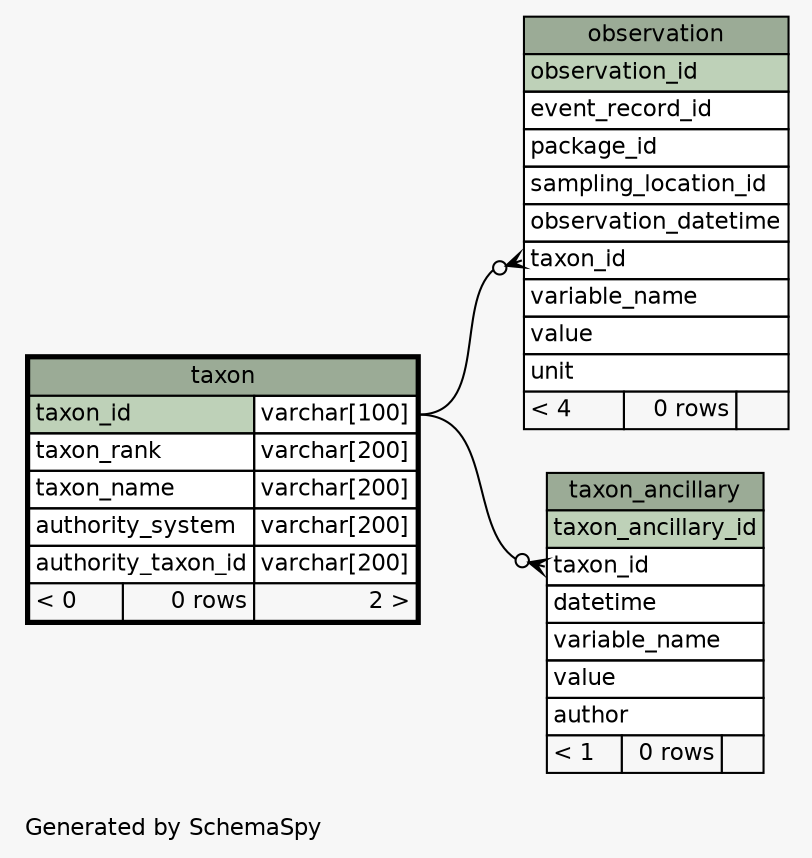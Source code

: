 // dot 2.38.0 on Mac OS X 10.11.6
// SchemaSpy rev 590
digraph "oneDegreeRelationshipsDiagram" {
  graph [
    rankdir="RL"
    bgcolor="#f7f7f7"
    label="\nGenerated by SchemaSpy"
    labeljust="l"
    nodesep="0.18"
    ranksep="0.46"
    fontname="Helvetica"
    fontsize="11"
  ];
  node [
    fontname="Helvetica"
    fontsize="11"
    shape="plaintext"
  ];
  edge [
    arrowsize="0.8"
  ];
  "observation":"taxon_id":w -> "taxon":"taxon_id.type":e [arrowhead=none dir=back arrowtail=crowodot];
  "taxon_ancillary":"taxon_id":w -> "taxon":"taxon_id.type":e [arrowhead=none dir=back arrowtail=crowodot];
  "observation" [
    label=<
    <TABLE BORDER="0" CELLBORDER="1" CELLSPACING="0" BGCOLOR="#ffffff">
      <TR><TD COLSPAN="3" BGCOLOR="#9bab96" ALIGN="CENTER">observation</TD></TR>
      <TR><TD PORT="observation_id" COLSPAN="3" BGCOLOR="#bed1b8" ALIGN="LEFT">observation_id</TD></TR>
      <TR><TD PORT="event_record_id" COLSPAN="3" ALIGN="LEFT">event_record_id</TD></TR>
      <TR><TD PORT="package_id" COLSPAN="3" ALIGN="LEFT">package_id</TD></TR>
      <TR><TD PORT="sampling_location_id" COLSPAN="3" ALIGN="LEFT">sampling_location_id</TD></TR>
      <TR><TD PORT="observation_datetime" COLSPAN="3" ALIGN="LEFT">observation_datetime</TD></TR>
      <TR><TD PORT="taxon_id" COLSPAN="3" ALIGN="LEFT">taxon_id</TD></TR>
      <TR><TD PORT="variable_name" COLSPAN="3" ALIGN="LEFT">variable_name</TD></TR>
      <TR><TD PORT="value" COLSPAN="3" ALIGN="LEFT">value</TD></TR>
      <TR><TD PORT="unit" COLSPAN="3" ALIGN="LEFT">unit</TD></TR>
      <TR><TD ALIGN="LEFT" BGCOLOR="#f7f7f7">&lt; 4</TD><TD ALIGN="RIGHT" BGCOLOR="#f7f7f7">0 rows</TD><TD ALIGN="RIGHT" BGCOLOR="#f7f7f7">  </TD></TR>
    </TABLE>>
    URL="observation.html"
    tooltip="observation"
  ];
  "taxon" [
    label=<
    <TABLE BORDER="2" CELLBORDER="1" CELLSPACING="0" BGCOLOR="#ffffff">
      <TR><TD COLSPAN="3" BGCOLOR="#9bab96" ALIGN="CENTER">taxon</TD></TR>
      <TR><TD PORT="taxon_id" COLSPAN="2" BGCOLOR="#bed1b8" ALIGN="LEFT">taxon_id</TD><TD PORT="taxon_id.type" ALIGN="LEFT">varchar[100]</TD></TR>
      <TR><TD PORT="taxon_rank" COLSPAN="2" ALIGN="LEFT">taxon_rank</TD><TD PORT="taxon_rank.type" ALIGN="LEFT">varchar[200]</TD></TR>
      <TR><TD PORT="taxon_name" COLSPAN="2" ALIGN="LEFT">taxon_name</TD><TD PORT="taxon_name.type" ALIGN="LEFT">varchar[200]</TD></TR>
      <TR><TD PORT="authority_system" COLSPAN="2" ALIGN="LEFT">authority_system</TD><TD PORT="authority_system.type" ALIGN="LEFT">varchar[200]</TD></TR>
      <TR><TD PORT="authority_taxon_id" COLSPAN="2" ALIGN="LEFT">authority_taxon_id</TD><TD PORT="authority_taxon_id.type" ALIGN="LEFT">varchar[200]</TD></TR>
      <TR><TD ALIGN="LEFT" BGCOLOR="#f7f7f7">&lt; 0</TD><TD ALIGN="RIGHT" BGCOLOR="#f7f7f7">0 rows</TD><TD ALIGN="RIGHT" BGCOLOR="#f7f7f7">2 &gt;</TD></TR>
    </TABLE>>
    URL="taxon.html"
    tooltip="taxon"
  ];
  "taxon_ancillary" [
    label=<
    <TABLE BORDER="0" CELLBORDER="1" CELLSPACING="0" BGCOLOR="#ffffff">
      <TR><TD COLSPAN="3" BGCOLOR="#9bab96" ALIGN="CENTER">taxon_ancillary</TD></TR>
      <TR><TD PORT="taxon_ancillary_id" COLSPAN="3" BGCOLOR="#bed1b8" ALIGN="LEFT">taxon_ancillary_id</TD></TR>
      <TR><TD PORT="taxon_id" COLSPAN="3" ALIGN="LEFT">taxon_id</TD></TR>
      <TR><TD PORT="datetime" COLSPAN="3" ALIGN="LEFT">datetime</TD></TR>
      <TR><TD PORT="variable_name" COLSPAN="3" ALIGN="LEFT">variable_name</TD></TR>
      <TR><TD PORT="value" COLSPAN="3" ALIGN="LEFT">value</TD></TR>
      <TR><TD PORT="author" COLSPAN="3" ALIGN="LEFT">author</TD></TR>
      <TR><TD ALIGN="LEFT" BGCOLOR="#f7f7f7">&lt; 1</TD><TD ALIGN="RIGHT" BGCOLOR="#f7f7f7">0 rows</TD><TD ALIGN="RIGHT" BGCOLOR="#f7f7f7">  </TD></TR>
    </TABLE>>
    URL="taxon_ancillary.html"
    tooltip="taxon_ancillary"
  ];
}
